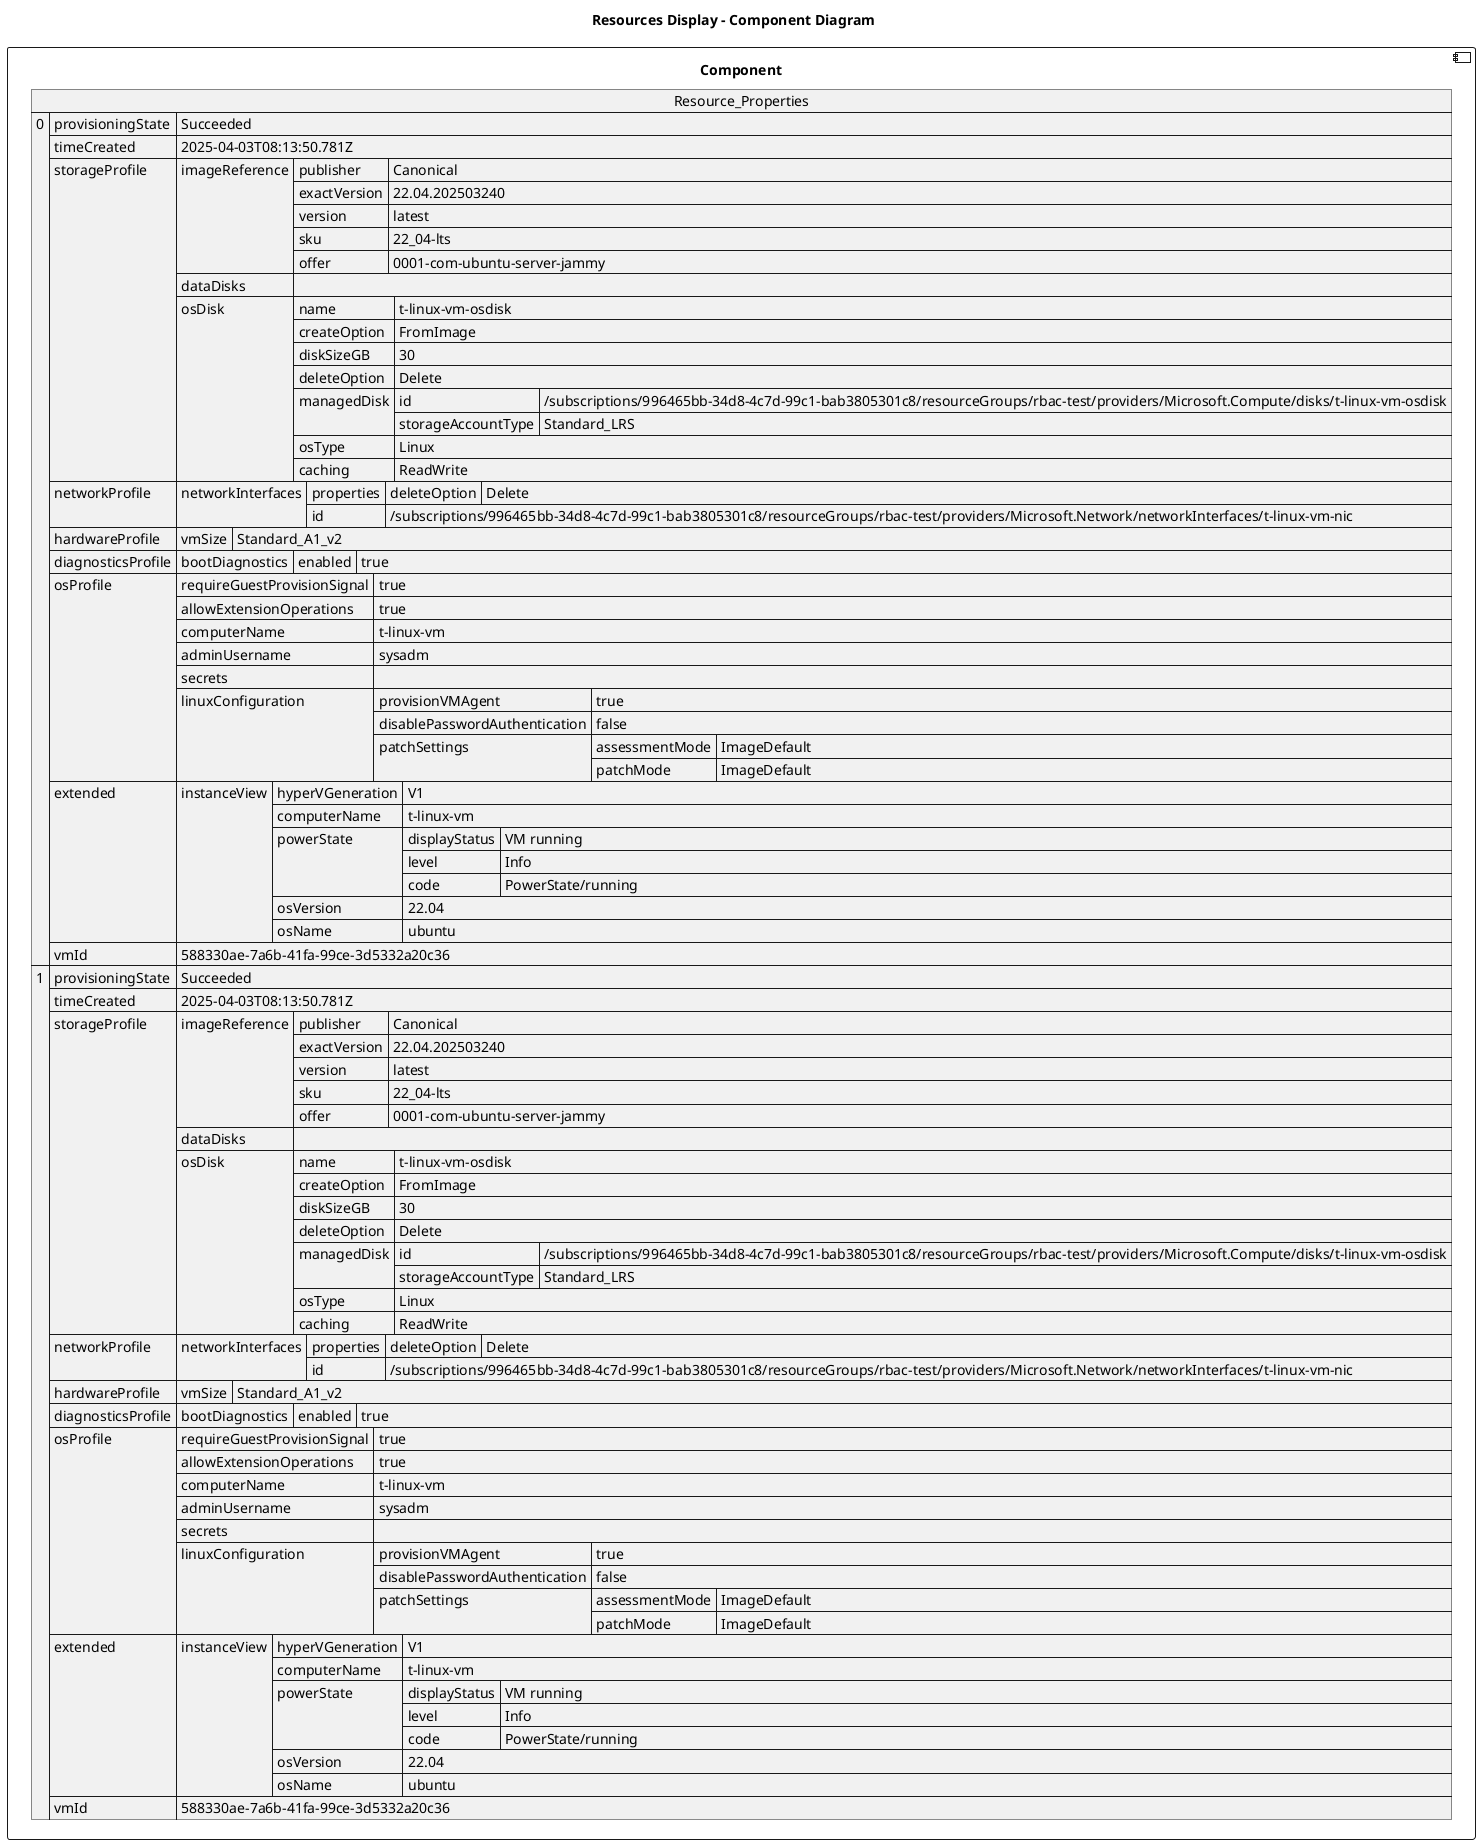 @startuml

title Resources Display - Component Diagram

component Component {

json  Resource_Properties {
  "0": {
    "provisioningState": "Succeeded",
    "timeCreated": "2025-04-03T08:13:50.781Z",
    "storageProfile": {
      "imageReference": {
        "publisher": "Canonical",
        "exactVersion": "22.04.202503240",
        "version": "latest",
        "sku": "22_04-lts",
        "offer": "0001-com-ubuntu-server-jammy"
      },
      "dataDisks": [],
      "osDisk": {
        "name": "t-linux-vm-osdisk",
        "createOption": "FromImage",
        "diskSizeGB": 30,
        "deleteOption": "Delete",
        "managedDisk": {
          "id": "/subscriptions/996465bb-34d8-4c7d-99c1-bab3805301c8/resourceGroups/rbac-test/providers/Microsoft.Compute/disks/t-linux-vm-osdisk",
          "storageAccountType": "Standard_LRS"
        },
        "osType": "Linux",
        "caching": "ReadWrite"
      }
    },
    "networkProfile": {
      "networkInterfaces": [
        {
          "properties": {
            "deleteOption": "Delete"
          },
          "id": "/subscriptions/996465bb-34d8-4c7d-99c1-bab3805301c8/resourceGroups/rbac-test/providers/Microsoft.Network/networkInterfaces/t-linux-vm-nic"
        }
      ]
    },
    "hardwareProfile": {
      "vmSize": "Standard_A1_v2"
    },
    "diagnosticsProfile": {
      "bootDiagnostics": {
        "enabled": true
      }
    },
    "osProfile": {
      "requireGuestProvisionSignal": true,
      "allowExtensionOperations": true,
      "computerName": "t-linux-vm",
      "adminUsername": "sysadm",
      "secrets": [],
      "linuxConfiguration": {
        "provisionVMAgent": true,
        "disablePasswordAuthentication": false,
        "patchSettings": {
          "assessmentMode": "ImageDefault",
          "patchMode": "ImageDefault"
        }
      }
    },
    "extended": {
      "instanceView": {
        "hyperVGeneration": "V1",
        "computerName": "t-linux-vm",
        "powerState": {
          "displayStatus": "VM running",
          "level": "Info",
          "code": "PowerState/running"
        },
        "osVersion": "22.04",
        "osName": "ubuntu"
      }
    },
    "vmId": "588330ae-7a6b-41fa-99ce-3d5332a20c36"
  },
  "1": {
    "provisioningState": "Succeeded",
    "timeCreated": "2025-04-03T08:13:50.781Z",
    "storageProfile": {
      "imageReference": {
        "publisher": "Canonical",
        "exactVersion": "22.04.202503240",
        "version": "latest",
        "sku": "22_04-lts",
        "offer": "0001-com-ubuntu-server-jammy"
      },
      "dataDisks": [],
      "osDisk": {
        "name": "t-linux-vm-osdisk",
        "createOption": "FromImage",
        "diskSizeGB": 30,
        "deleteOption": "Delete",
        "managedDisk": {
          "id": "/subscriptions/996465bb-34d8-4c7d-99c1-bab3805301c8/resourceGroups/rbac-test/providers/Microsoft.Compute/disks/t-linux-vm-osdisk",
          "storageAccountType": "Standard_LRS"
        },
        "osType": "Linux",
        "caching": "ReadWrite"
      }
    },
    "networkProfile": {
      "networkInterfaces": [
        {
          "properties": {
            "deleteOption": "Delete"
          },
          "id": "/subscriptions/996465bb-34d8-4c7d-99c1-bab3805301c8/resourceGroups/rbac-test/providers/Microsoft.Network/networkInterfaces/t-linux-vm-nic"
        }
      ]
    },
    "hardwareProfile": {
      "vmSize": "Standard_A1_v2"
    },
    "diagnosticsProfile": {
      "bootDiagnostics": {
        "enabled": true
      }
    },
    "osProfile": {
      "requireGuestProvisionSignal": true,
      "allowExtensionOperations": true,
      "computerName": "t-linux-vm",
      "adminUsername": "sysadm",
      "secrets": [],
      "linuxConfiguration": {
        "provisionVMAgent": true,
        "disablePasswordAuthentication": false,
        "patchSettings": {
          "assessmentMode": "ImageDefault",
          "patchMode": "ImageDefault"
        }
      }
    },
    "extended": {
      "instanceView": {
        "hyperVGeneration": "V1",
        "computerName": "t-linux-vm",
        "powerState": {
          "displayStatus": "VM running",
          "level": "Info",
          "code": "PowerState/running"
        },
        "osVersion": "22.04",
        "osName": "ubuntu"
      }
    },
    "vmId": "588330ae-7a6b-41fa-99ce-3d5332a20c36"
  }
}
}
@enduml
